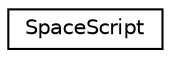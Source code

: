 digraph G
{
  edge [fontname="Helvetica",fontsize="10",labelfontname="Helvetica",labelfontsize="10"];
  node [fontname="Helvetica",fontsize="10",shape=record];
  rankdir=LR;
  Node1 [label="SpaceScript",height=0.2,width=0.4,color="black", fillcolor="white", style="filled",URL="$d3/d07/structSpaceScript.html"];
}
